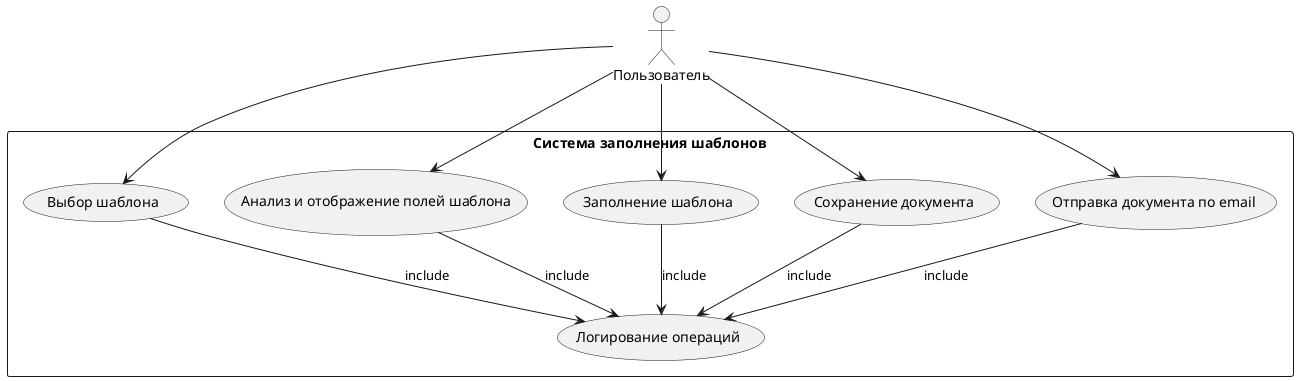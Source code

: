 ﻿@startuml
actor "Пользователь" as User

rectangle "Система заполнения шаблонов" {
  usecase "Выбор шаблона" as UC1
  usecase "Анализ и отображение полей шаблона" as UC2
  usecase "Заполнение шаблона" as UC3
  usecase "Сохранение документа" as UC4
  usecase "Отправка документа по email" as UC5
  usecase "Логирование операций" as UC6
}

User --> UC1
User --> UC2
User --> UC3
User --> UC4
User --> UC5

' Прецедент логирования вызывается при каждом действии
UC1 --> UC6 : include
UC2 --> UC6 : include
UC3 --> UC6 : include
UC4 --> UC6 : include
UC5 --> UC6 : include

@enduml
